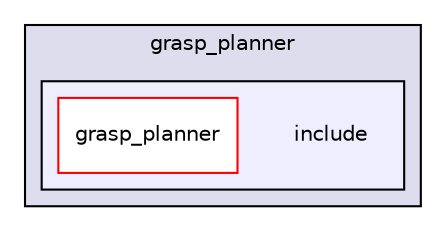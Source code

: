 digraph "/home/runner/work/easy_manipulation_deployment/easy_manipulation_deployment/easy_manipulation_deployment/grasp_planner/include" {
  compound=true
  node [ fontsize="10", fontname="Helvetica"];
  edge [ labelfontsize="10", labelfontname="Helvetica"];
  subgraph clusterdir_e59519a6cb96e8295e2c68d07e756a0e {
    graph [ bgcolor="#ddddee", pencolor="black", label="grasp_planner" fontname="Helvetica", fontsize="10", URL="dir_e59519a6cb96e8295e2c68d07e756a0e.html"]
  subgraph clusterdir_ddfde26153c9d9b58d9925cc5abdc7f8 {
    graph [ bgcolor="#eeeeff", pencolor="black", label="" URL="dir_ddfde26153c9d9b58d9925cc5abdc7f8.html"];
    dir_ddfde26153c9d9b58d9925cc5abdc7f8 [shape=plaintext label="include"];
    dir_f1ac7591ae97fde0e21d93b5f713233c [shape=box label="grasp_planner" color="red" fillcolor="white" style="filled" URL="dir_f1ac7591ae97fde0e21d93b5f713233c.html"];
  }
  }
}
